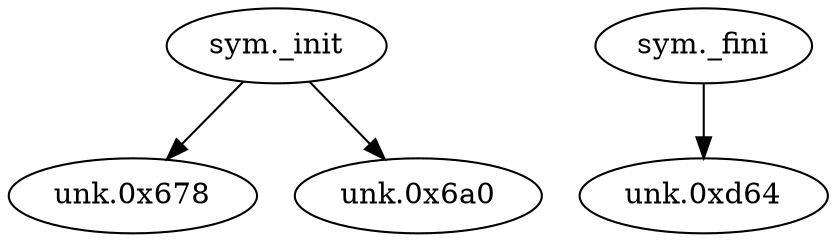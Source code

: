 digraph code {
  "0x00000654" [label="sym._init"];
  "0x00000654" -> "0x00000678";
  "0x00000678" [label="unk.0x678"];
  "0x00000654" -> "0x000006a0";
  "0x000006a0" [label="unk.0x6a0"];
  "0x00000d40" [label="sym._fini"];
  "0x00000d40" -> "0x00000d64";
  "0x00000d64" [label="unk.0xd64"];
}